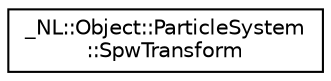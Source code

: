 digraph "Graphical Class Hierarchy"
{
  edge [fontname="Helvetica",fontsize="10",labelfontname="Helvetica",labelfontsize="10"];
  node [fontname="Helvetica",fontsize="10",shape=record];
  rankdir="LR";
  Node0 [label="_NL::Object::ParticleSystem\l::SpwTransform",height=0.2,width=0.4,color="black", fillcolor="white", style="filled",URL="$struct___n_l_1_1_object_1_1_particle_system_1_1_spw_transform.html"];
}
